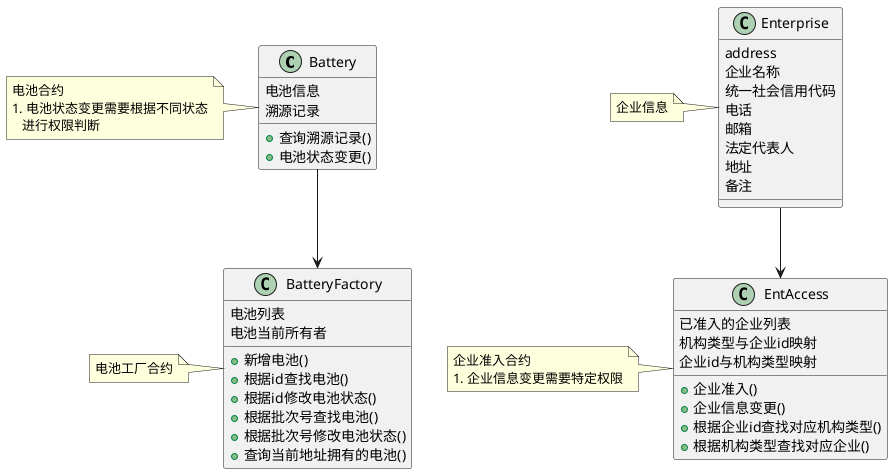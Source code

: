 @startuml
'https://plantuml.com/class-diagram

'电池溯源模块
class Battery {
电池信息
溯源记录
+ 查询溯源记录()
+ 电池状态变更()
}
note left of Battery
电池合约
1. 电池状态变更需要根据不同状态
   进行权限判断
end note

class BatteryFactory {
电池列表
电池当前所有者

+ 新增电池()
+ 根据id查找电池()
+ 根据id修改电池状态()
+ 根据批次号查找电池()
+ 根据批次号修改电池状态()
+ 查询当前地址拥有的电池()
}
note left of BatteryFactory
电池工厂合约
end note

Battery --> BatteryFactory


'机构准入模块
class Enterprise {
address
企业名称
统一社会信用代码
电话
邮箱
法定代表人
地址
备注
}
note left of Enterprise
企业信息
end note

class EntAccess {
已准入的企业列表
机构类型与企业id映射
企业id与机构类型映射

+ 企业准入()
+ 企业信息变更()
+ 根据企业id查找对应机构类型()
+ 根据机构类型查找对应企业()
}
note left of EntAccess
企业准入合约
1. 企业信息变更需要特定权限
end note

Enterprise --> EntAccess

@enduml